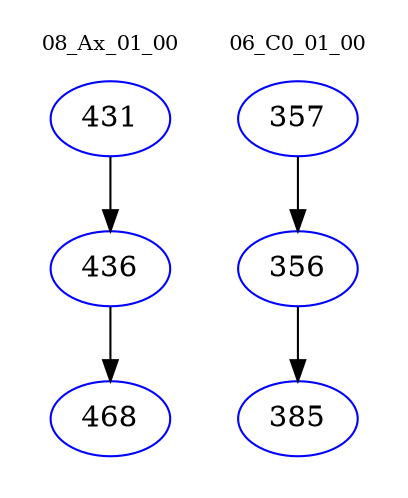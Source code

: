 digraph{
subgraph cluster_0 {
color = white
label = "08_Ax_01_00";
fontsize=10;
T0_431 [label="431", color="blue"]
T0_431 -> T0_436 [color="black"]
T0_436 [label="436", color="blue"]
T0_436 -> T0_468 [color="black"]
T0_468 [label="468", color="blue"]
}
subgraph cluster_1 {
color = white
label = "06_C0_01_00";
fontsize=10;
T1_357 [label="357", color="blue"]
T1_357 -> T1_356 [color="black"]
T1_356 [label="356", color="blue"]
T1_356 -> T1_385 [color="black"]
T1_385 [label="385", color="blue"]
}
}
